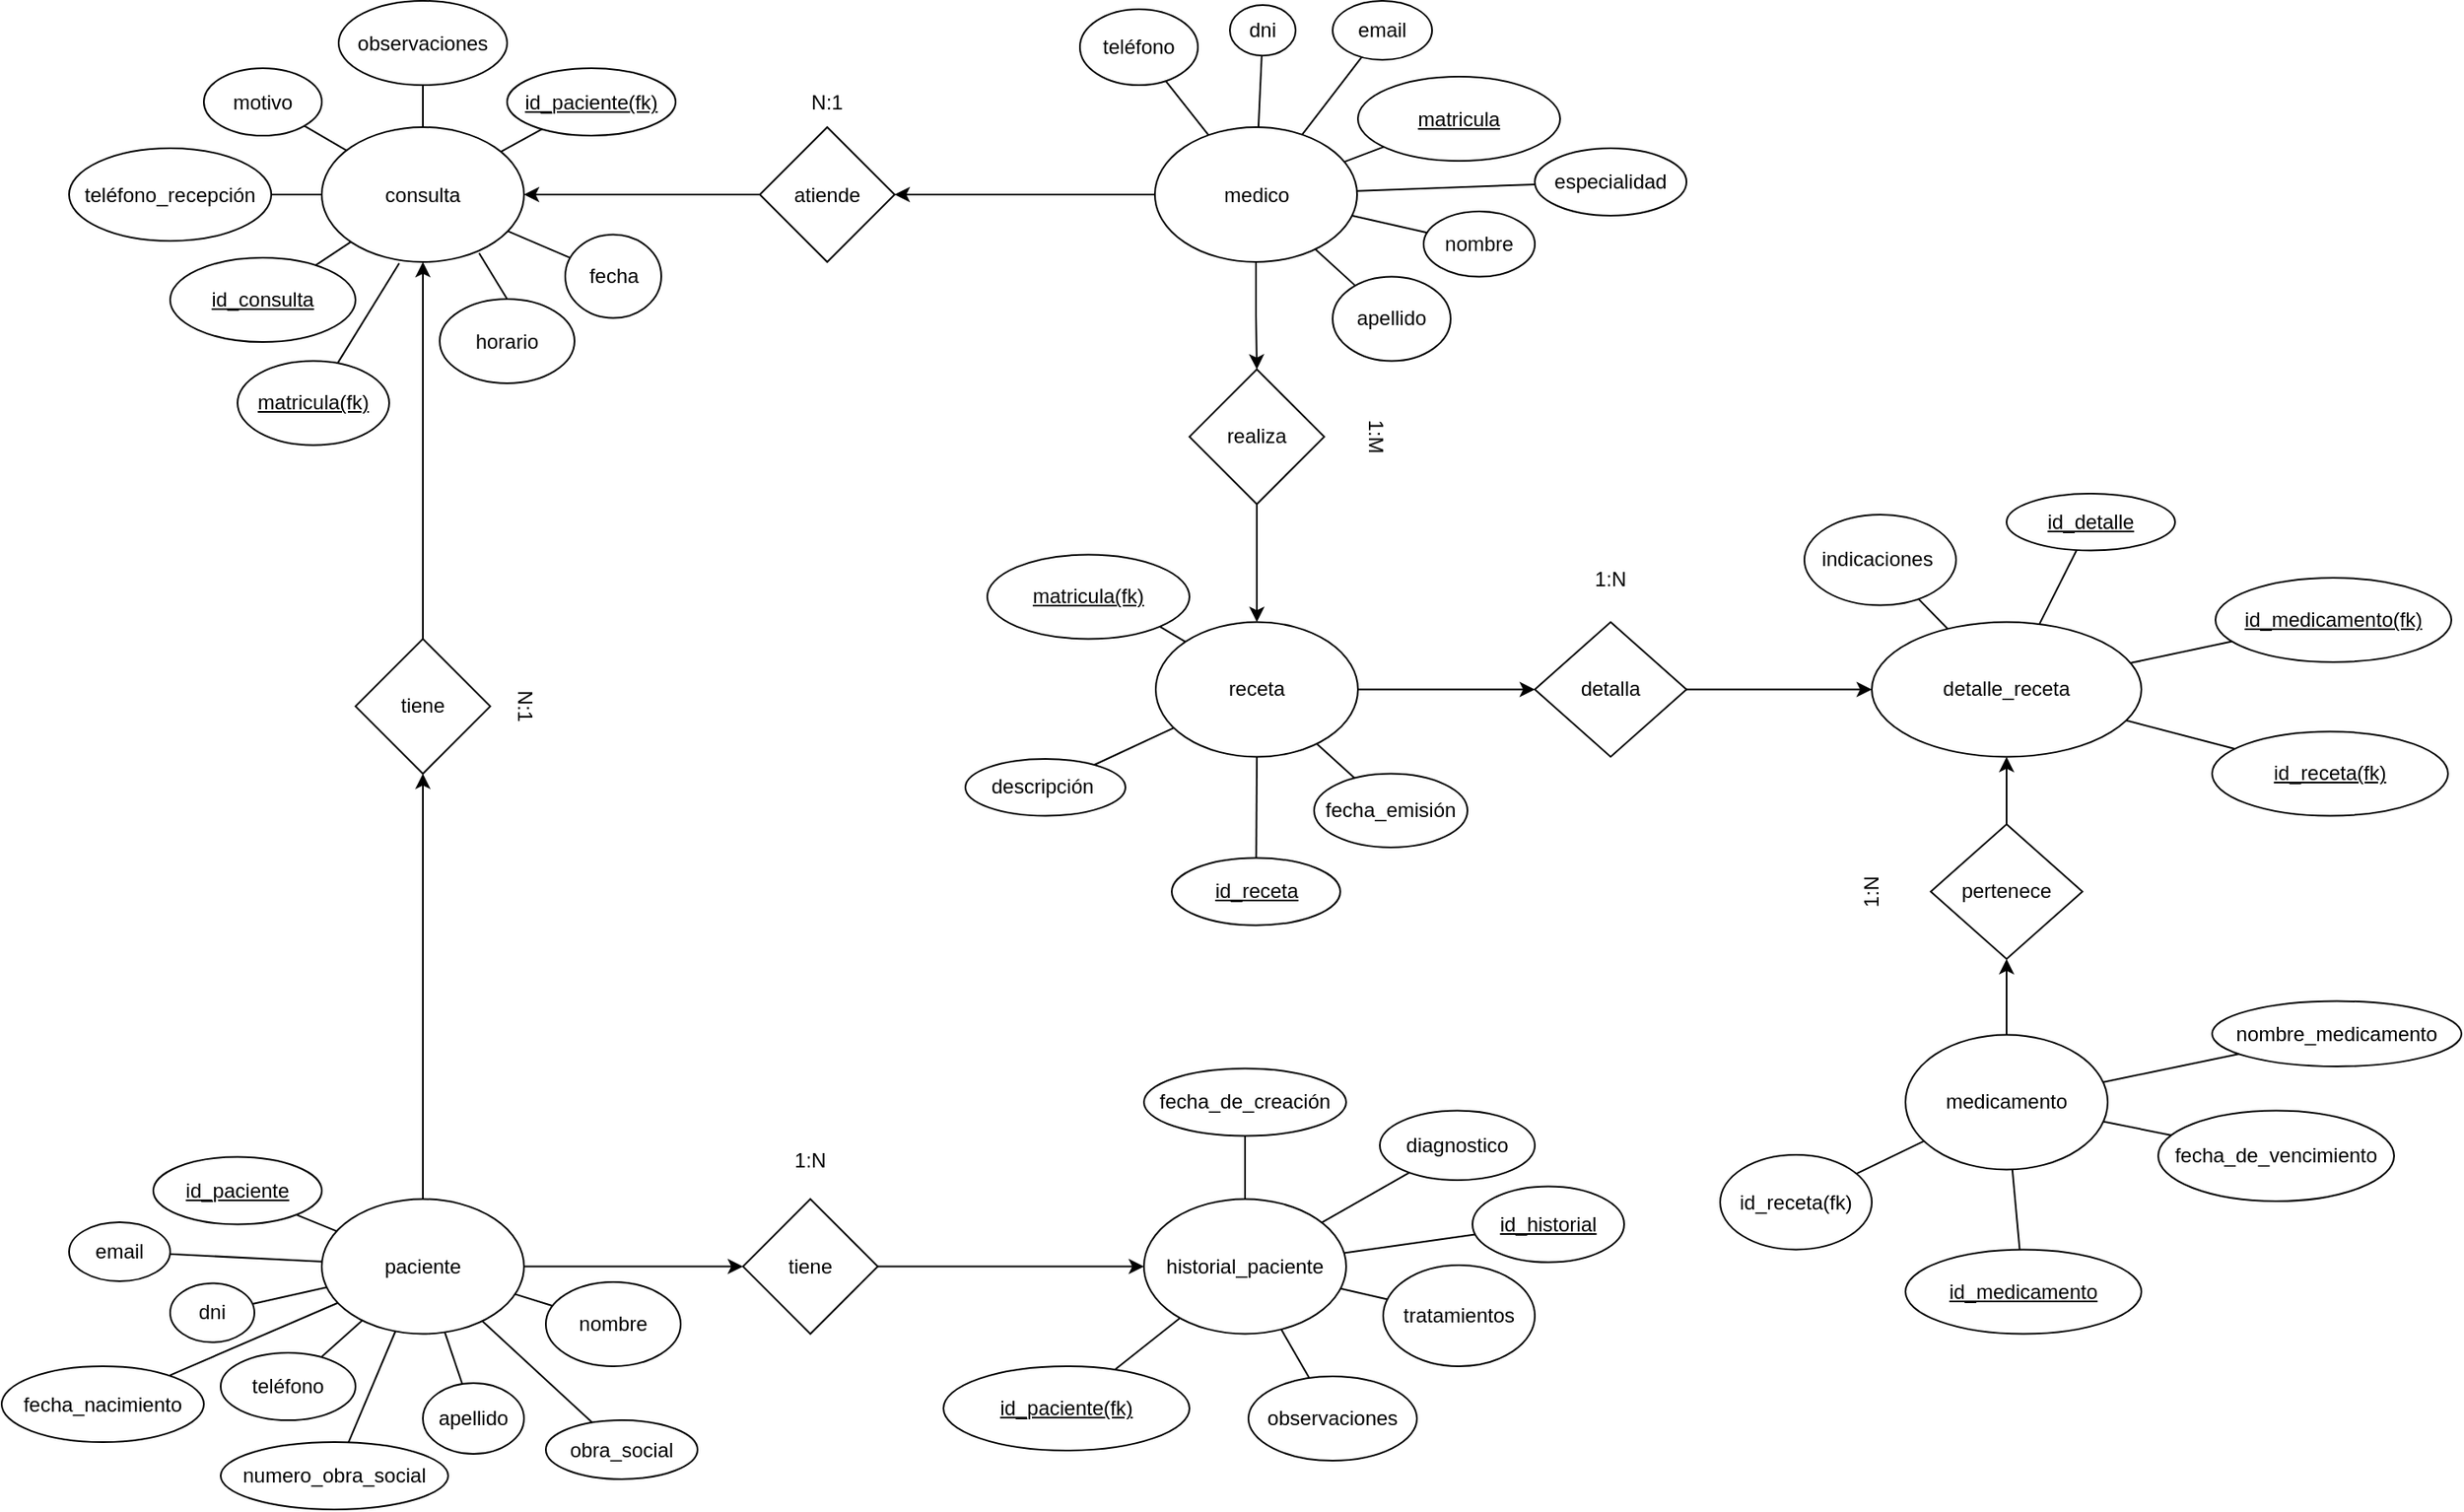 <mxfile version="26.2.14">
  <diagram name="Página-1" id="76Wbs8JwkpcbkYqnncPA">
    <mxGraphModel grid="1" page="1" gridSize="10" guides="1" tooltips="1" connect="1" arrows="1" fold="1" pageScale="1" pageWidth="827" pageHeight="1169" math="0" shadow="0">
      <root>
        <mxCell id="0" />
        <mxCell id="1" parent="0" />
        <mxCell id="wAqNt4IbPhyy1asMCqxc-15" value="consulta" style="ellipse;whiteSpace=wrap;html=1;" vertex="1" parent="1">
          <mxGeometry x="350" y="-1057.5" width="120" height="80" as="geometry" />
        </mxCell>
        <mxCell id="hWkRjvsmnkztjkIIAVFb-5" style="edgeStyle=orthogonalEdgeStyle;rounded=0;orthogonalLoop=1;jettySize=auto;html=1;" edge="1" parent="1" source="wAqNt4IbPhyy1asMCqxc-16" target="ATMbT-sooYnrVH4MDf_6-28">
          <mxGeometry relative="1" as="geometry" />
        </mxCell>
        <mxCell id="hWkRjvsmnkztjkIIAVFb-7" style="edgeStyle=orthogonalEdgeStyle;rounded=0;orthogonalLoop=1;jettySize=auto;html=1;" edge="1" parent="1" source="wAqNt4IbPhyy1asMCqxc-16" target="ATMbT-sooYnrVH4MDf_6-1">
          <mxGeometry relative="1" as="geometry" />
        </mxCell>
        <mxCell id="wAqNt4IbPhyy1asMCqxc-16" value="paciente" style="ellipse;whiteSpace=wrap;html=1;" vertex="1" parent="1">
          <mxGeometry x="350" y="-421.25" width="120" height="80" as="geometry" />
        </mxCell>
        <mxCell id="wAqNt4IbPhyy1asMCqxc-17" value="historial_paciente" style="ellipse;whiteSpace=wrap;html=1;" vertex="1" parent="1">
          <mxGeometry x="838" y="-421.25" width="120" height="80" as="geometry" />
        </mxCell>
        <mxCell id="ATMbT-sooYnrVH4MDf_6-15" style="edgeStyle=orthogonalEdgeStyle;rounded=0;orthogonalLoop=1;jettySize=auto;html=1;entryX=1;entryY=0.5;entryDx=0;entryDy=0;" edge="1" parent="1" source="wAqNt4IbPhyy1asMCqxc-19" target="ATMbT-sooYnrVH4MDf_6-14">
          <mxGeometry relative="1" as="geometry" />
        </mxCell>
        <mxCell id="hWkRjvsmnkztjkIIAVFb-10" style="edgeStyle=orthogonalEdgeStyle;rounded=0;orthogonalLoop=1;jettySize=auto;html=1;entryX=0.5;entryY=0;entryDx=0;entryDy=0;" edge="1" parent="1" source="wAqNt4IbPhyy1asMCqxc-19" target="ATMbT-sooYnrVH4MDf_6-17">
          <mxGeometry relative="1" as="geometry" />
        </mxCell>
        <mxCell id="wAqNt4IbPhyy1asMCqxc-19" value="medico" style="ellipse;whiteSpace=wrap;html=1;" vertex="1" parent="1">
          <mxGeometry x="844.5" y="-1057.5" width="120" height="80" as="geometry" />
        </mxCell>
        <mxCell id="wAqNt4IbPhyy1asMCqxc-62" value="email" style="ellipse;whiteSpace=wrap;html=1;" vertex="1" parent="1">
          <mxGeometry x="200" y="-407.5" width="60" height="35" as="geometry" />
        </mxCell>
        <mxCell id="wAqNt4IbPhyy1asMCqxc-67" value="&lt;u&gt;id_paciente&lt;/u&gt;" style="ellipse;whiteSpace=wrap;html=1;" vertex="1" parent="1">
          <mxGeometry x="250" y="-446.25" width="100" height="40" as="geometry" />
        </mxCell>
        <mxCell id="wAqNt4IbPhyy1asMCqxc-73" value="dni" style="ellipse;whiteSpace=wrap;html=1;" vertex="1" parent="1">
          <mxGeometry x="260" y="-371.25" width="50" height="35" as="geometry" />
        </mxCell>
        <mxCell id="wAqNt4IbPhyy1asMCqxc-75" value="teléfono" style="ellipse;whiteSpace=wrap;html=1;" vertex="1" parent="1">
          <mxGeometry x="290" y="-330" width="80" height="40" as="geometry" />
        </mxCell>
        <mxCell id="wAqNt4IbPhyy1asMCqxc-76" value="fecha_nacimiento" style="ellipse;whiteSpace=wrap;html=1;" vertex="1" parent="1">
          <mxGeometry x="160" y="-322" width="120" height="45" as="geometry" />
        </mxCell>
        <mxCell id="wAqNt4IbPhyy1asMCqxc-77" value="obra_social" style="ellipse;whiteSpace=wrap;html=1;" vertex="1" parent="1">
          <mxGeometry x="483" y="-290" width="90" height="35" as="geometry" />
        </mxCell>
        <mxCell id="wAqNt4IbPhyy1asMCqxc-78" value="numero_obra_social" style="ellipse;whiteSpace=wrap;html=1;" vertex="1" parent="1">
          <mxGeometry x="290" y="-277" width="135" height="40" as="geometry" />
        </mxCell>
        <mxCell id="wAqNt4IbPhyy1asMCqxc-79" value="teléfono_&lt;span style=&quot;background-color: transparent; color: light-dark(rgb(0, 0, 0), rgb(255, 255, 255));&quot;&gt;recepción&lt;/span&gt;" style="ellipse;whiteSpace=wrap;html=1;" vertex="1" parent="1">
          <mxGeometry x="200" y="-1045" width="120" height="55" as="geometry" />
        </mxCell>
        <mxCell id="wAqNt4IbPhyy1asMCqxc-80" value="&lt;u&gt;id_consulta&lt;/u&gt;" style="ellipse;whiteSpace=wrap;html=1;" vertex="1" parent="1">
          <mxGeometry x="260" y="-980" width="110" height="50" as="geometry" />
        </mxCell>
        <mxCell id="wAqNt4IbPhyy1asMCqxc-86" value="motivo" style="ellipse;whiteSpace=wrap;html=1;" vertex="1" parent="1">
          <mxGeometry x="280" y="-1092.5" width="70" height="40" as="geometry" />
        </mxCell>
        <mxCell id="wAqNt4IbPhyy1asMCqxc-88" value="&lt;u&gt;matricula&lt;/u&gt;" style="ellipse;whiteSpace=wrap;html=1;" vertex="1" parent="1">
          <mxGeometry x="965" y="-1087.5" width="120" height="50" as="geometry" />
        </mxCell>
        <mxCell id="wAqNt4IbPhyy1asMCqxc-89" value="nombre" style="ellipse;whiteSpace=wrap;html=1;" vertex="1" parent="1">
          <mxGeometry x="1004" y="-1007.5" width="66" height="38.75" as="geometry" />
        </mxCell>
        <mxCell id="wAqNt4IbPhyy1asMCqxc-90" value="apellido" style="ellipse;whiteSpace=wrap;html=1;" vertex="1" parent="1">
          <mxGeometry x="950" y="-968.75" width="70" height="50" as="geometry" />
        </mxCell>
        <mxCell id="wAqNt4IbPhyy1asMCqxc-91" value="dni" style="ellipse;whiteSpace=wrap;html=1;" vertex="1" parent="1">
          <mxGeometry x="889" y="-1130" width="39" height="30" as="geometry" />
        </mxCell>
        <mxCell id="wAqNt4IbPhyy1asMCqxc-93" value="email" style="ellipse;whiteSpace=wrap;html=1;" vertex="1" parent="1">
          <mxGeometry x="950" y="-1132.5" width="59" height="35" as="geometry" />
        </mxCell>
        <mxCell id="wAqNt4IbPhyy1asMCqxc-106" value="&lt;u&gt;id_historial&lt;/u&gt;" style="ellipse;whiteSpace=wrap;html=1;" vertex="1" parent="1">
          <mxGeometry x="1033" y="-428.75" width="90" height="45" as="geometry" />
        </mxCell>
        <mxCell id="wAqNt4IbPhyy1asMCqxc-108" value="fecha_de_creación" style="ellipse;whiteSpace=wrap;html=1;" vertex="1" parent="1">
          <mxGeometry x="838" y="-498.75" width="120" height="40" as="geometry" />
        </mxCell>
        <mxCell id="wAqNt4IbPhyy1asMCqxc-110" value="tratamientos" style="ellipse;whiteSpace=wrap;html=1;" vertex="1" parent="1">
          <mxGeometry x="980" y="-382" width="90" height="60" as="geometry" />
        </mxCell>
        <mxCell id="wAqNt4IbPhyy1asMCqxc-111" value="diagnostico" style="ellipse;whiteSpace=wrap;html=1;" vertex="1" parent="1">
          <mxGeometry x="978" y="-473.75" width="92" height="41.25" as="geometry" />
        </mxCell>
        <mxCell id="wAqNt4IbPhyy1asMCqxc-115" value="observaciones" style="ellipse;whiteSpace=wrap;html=1;" vertex="1" parent="1">
          <mxGeometry x="900" y="-316" width="100" height="50" as="geometry" />
        </mxCell>
        <mxCell id="wAqNt4IbPhyy1asMCqxc-120" value="&lt;u&gt;id_paciente(fk)&lt;/u&gt;" style="ellipse;whiteSpace=wrap;html=1;" vertex="1" parent="1">
          <mxGeometry x="719" y="-322" width="146" height="50" as="geometry" />
        </mxCell>
        <mxCell id="wAqNt4IbPhyy1asMCqxc-121" value="observaciones" style="ellipse;whiteSpace=wrap;html=1;" vertex="1" parent="1">
          <mxGeometry x="360" y="-1132.5" width="100" height="50" as="geometry" />
        </mxCell>
        <mxCell id="wAqNt4IbPhyy1asMCqxc-122" value="&lt;u&gt;id_paciente(fk)&lt;/u&gt;" style="ellipse;whiteSpace=wrap;html=1;" vertex="1" parent="1">
          <mxGeometry x="460" y="-1092.5" width="100" height="40" as="geometry" />
        </mxCell>
        <mxCell id="wAqNt4IbPhyy1asMCqxc-132" value="" style="endArrow=none;html=1;rounded=0;" edge="1" parent="1" source="wAqNt4IbPhyy1asMCqxc-67" target="wAqNt4IbPhyy1asMCqxc-16">
          <mxGeometry width="50" height="50" relative="1" as="geometry">
            <mxPoint x="570" y="-453.75" as="sourcePoint" />
            <mxPoint x="620" y="-503.75" as="targetPoint" />
          </mxGeometry>
        </mxCell>
        <mxCell id="wAqNt4IbPhyy1asMCqxc-133" value="" style="endArrow=none;html=1;rounded=0;" edge="1" parent="1" source="wAqNt4IbPhyy1asMCqxc-62" target="wAqNt4IbPhyy1asMCqxc-16">
          <mxGeometry width="50" height="50" relative="1" as="geometry">
            <mxPoint x="580" y="-443.75" as="sourcePoint" />
            <mxPoint x="630" y="-493.75" as="targetPoint" />
          </mxGeometry>
        </mxCell>
        <mxCell id="wAqNt4IbPhyy1asMCqxc-134" value="" style="endArrow=none;html=1;rounded=0;" edge="1" parent="1" source="wAqNt4IbPhyy1asMCqxc-78" target="wAqNt4IbPhyy1asMCqxc-16">
          <mxGeometry width="50" height="50" relative="1" as="geometry">
            <mxPoint x="590" y="-433.75" as="sourcePoint" />
            <mxPoint x="640" y="-483.75" as="targetPoint" />
          </mxGeometry>
        </mxCell>
        <mxCell id="wAqNt4IbPhyy1asMCqxc-135" value="" style="endArrow=none;html=1;rounded=0;" edge="1" parent="1" source="wAqNt4IbPhyy1asMCqxc-77" target="wAqNt4IbPhyy1asMCqxc-16">
          <mxGeometry width="50" height="50" relative="1" as="geometry">
            <mxPoint x="600" y="-423.75" as="sourcePoint" />
            <mxPoint x="650" y="-473.75" as="targetPoint" />
          </mxGeometry>
        </mxCell>
        <mxCell id="wAqNt4IbPhyy1asMCqxc-136" value="" style="endArrow=none;html=1;rounded=0;" edge="1" parent="1" source="wAqNt4IbPhyy1asMCqxc-76" target="wAqNt4IbPhyy1asMCqxc-16">
          <mxGeometry width="50" height="50" relative="1" as="geometry">
            <mxPoint x="610" y="-413.75" as="sourcePoint" />
            <mxPoint x="660" y="-463.75" as="targetPoint" />
          </mxGeometry>
        </mxCell>
        <mxCell id="wAqNt4IbPhyy1asMCqxc-137" value="" style="endArrow=none;html=1;rounded=0;" edge="1" parent="1" source="wAqNt4IbPhyy1asMCqxc-16" target="wAqNt4IbPhyy1asMCqxc-75">
          <mxGeometry width="50" height="50" relative="1" as="geometry">
            <mxPoint x="620" y="-403.75" as="sourcePoint" />
            <mxPoint x="670" y="-453.75" as="targetPoint" />
          </mxGeometry>
        </mxCell>
        <mxCell id="wAqNt4IbPhyy1asMCqxc-138" value="" style="endArrow=none;html=1;rounded=0;" edge="1" parent="1" source="wAqNt4IbPhyy1asMCqxc-16" target="wAqNt4IbPhyy1asMCqxc-73">
          <mxGeometry width="50" height="50" relative="1" as="geometry">
            <mxPoint x="630" y="-393.75" as="sourcePoint" />
            <mxPoint x="680" y="-443.75" as="targetPoint" />
          </mxGeometry>
        </mxCell>
        <mxCell id="wAqNt4IbPhyy1asMCqxc-139" value="" style="endArrow=none;html=1;rounded=0;" edge="1" parent="1" source="wAqNt4IbPhyy1asMCqxc-122" target="wAqNt4IbPhyy1asMCqxc-15">
          <mxGeometry width="50" height="50" relative="1" as="geometry">
            <mxPoint x="640" y="-742.5" as="sourcePoint" />
            <mxPoint x="690" y="-792.5" as="targetPoint" />
          </mxGeometry>
        </mxCell>
        <mxCell id="wAqNt4IbPhyy1asMCqxc-140" value="" style="endArrow=none;html=1;rounded=0;" edge="1" parent="1" source="wAqNt4IbPhyy1asMCqxc-15" target="wAqNt4IbPhyy1asMCqxc-121">
          <mxGeometry width="50" height="50" relative="1" as="geometry">
            <mxPoint x="650" y="-732.5" as="sourcePoint" />
            <mxPoint x="700" y="-782.5" as="targetPoint" />
          </mxGeometry>
        </mxCell>
        <mxCell id="wAqNt4IbPhyy1asMCqxc-141" value="" style="endArrow=none;html=1;rounded=0;" edge="1" parent="1" source="wAqNt4IbPhyy1asMCqxc-15" target="wAqNt4IbPhyy1asMCqxc-86">
          <mxGeometry width="50" height="50" relative="1" as="geometry">
            <mxPoint x="660" y="-722.5" as="sourcePoint" />
            <mxPoint x="710" y="-772.5" as="targetPoint" />
          </mxGeometry>
        </mxCell>
        <mxCell id="wAqNt4IbPhyy1asMCqxc-142" value="" style="endArrow=none;html=1;rounded=0;" edge="1" parent="1" source="wAqNt4IbPhyy1asMCqxc-15" target="wAqNt4IbPhyy1asMCqxc-79">
          <mxGeometry width="50" height="50" relative="1" as="geometry">
            <mxPoint x="670" y="-712.5" as="sourcePoint" />
            <mxPoint x="720" y="-762.5" as="targetPoint" />
          </mxGeometry>
        </mxCell>
        <mxCell id="wAqNt4IbPhyy1asMCqxc-143" value="" style="endArrow=none;html=1;rounded=0;" edge="1" parent="1" source="wAqNt4IbPhyy1asMCqxc-80" target="wAqNt4IbPhyy1asMCqxc-15">
          <mxGeometry width="50" height="50" relative="1" as="geometry">
            <mxPoint x="680" y="-702.5" as="sourcePoint" />
            <mxPoint x="730" y="-752.5" as="targetPoint" />
          </mxGeometry>
        </mxCell>
        <mxCell id="wAqNt4IbPhyy1asMCqxc-151" value="" style="endArrow=none;html=1;rounded=0;" edge="1" parent="1" source="wAqNt4IbPhyy1asMCqxc-19" target="wAqNt4IbPhyy1asMCqxc-88">
          <mxGeometry width="50" height="50" relative="1" as="geometry">
            <mxPoint x="1176" y="-1092.5" as="sourcePoint" />
            <mxPoint x="1226" y="-1142.5" as="targetPoint" />
          </mxGeometry>
        </mxCell>
        <mxCell id="wAqNt4IbPhyy1asMCqxc-153" value="" style="endArrow=none;html=1;rounded=0;" edge="1" parent="1" source="wAqNt4IbPhyy1asMCqxc-93" target="wAqNt4IbPhyy1asMCqxc-19">
          <mxGeometry width="50" height="50" relative="1" as="geometry">
            <mxPoint x="1196" y="-1072.5" as="sourcePoint" />
            <mxPoint x="1246" y="-1122.5" as="targetPoint" />
          </mxGeometry>
        </mxCell>
        <mxCell id="wAqNt4IbPhyy1asMCqxc-154" value="" style="endArrow=none;html=1;rounded=0;" edge="1" parent="1" source="wAqNt4IbPhyy1asMCqxc-19" target="wAqNt4IbPhyy1asMCqxc-91">
          <mxGeometry width="50" height="50" relative="1" as="geometry">
            <mxPoint x="1206" y="-1062.5" as="sourcePoint" />
            <mxPoint x="1256" y="-1112.5" as="targetPoint" />
          </mxGeometry>
        </mxCell>
        <mxCell id="wAqNt4IbPhyy1asMCqxc-155" value="" style="endArrow=none;html=1;rounded=0;" edge="1" parent="1" source="wAqNt4IbPhyy1asMCqxc-19" target="wAqNt4IbPhyy1asMCqxc-90">
          <mxGeometry width="50" height="50" relative="1" as="geometry">
            <mxPoint x="1216" y="-1052.5" as="sourcePoint" />
            <mxPoint x="1266" y="-1102.5" as="targetPoint" />
          </mxGeometry>
        </mxCell>
        <mxCell id="wAqNt4IbPhyy1asMCqxc-156" value="" style="endArrow=none;html=1;rounded=0;" edge="1" parent="1" source="wAqNt4IbPhyy1asMCqxc-89" target="wAqNt4IbPhyy1asMCqxc-19">
          <mxGeometry width="50" height="50" relative="1" as="geometry">
            <mxPoint x="1226" y="-1042.5" as="sourcePoint" />
            <mxPoint x="1276" y="-1092.5" as="targetPoint" />
          </mxGeometry>
        </mxCell>
        <mxCell id="wAqNt4IbPhyy1asMCqxc-157" value="" style="endArrow=none;html=1;rounded=0;" edge="1" parent="1" source="wAqNt4IbPhyy1asMCqxc-120" target="wAqNt4IbPhyy1asMCqxc-17">
          <mxGeometry width="50" height="50" relative="1" as="geometry">
            <mxPoint x="923" y="-568.75" as="sourcePoint" />
            <mxPoint x="973" y="-618.75" as="targetPoint" />
          </mxGeometry>
        </mxCell>
        <mxCell id="wAqNt4IbPhyy1asMCqxc-158" value="" style="endArrow=none;html=1;rounded=0;" edge="1" parent="1" source="wAqNt4IbPhyy1asMCqxc-17" target="wAqNt4IbPhyy1asMCqxc-108">
          <mxGeometry width="50" height="50" relative="1" as="geometry">
            <mxPoint x="933" y="-558.75" as="sourcePoint" />
            <mxPoint x="983" y="-608.75" as="targetPoint" />
          </mxGeometry>
        </mxCell>
        <mxCell id="wAqNt4IbPhyy1asMCqxc-159" value="" style="endArrow=none;html=1;rounded=0;" edge="1" parent="1" source="wAqNt4IbPhyy1asMCqxc-17" target="wAqNt4IbPhyy1asMCqxc-111">
          <mxGeometry width="50" height="50" relative="1" as="geometry">
            <mxPoint x="943" y="-548.75" as="sourcePoint" />
            <mxPoint x="993" y="-598.75" as="targetPoint" />
          </mxGeometry>
        </mxCell>
        <mxCell id="wAqNt4IbPhyy1asMCqxc-160" value="" style="endArrow=none;html=1;rounded=0;" edge="1" parent="1" source="wAqNt4IbPhyy1asMCqxc-17" target="wAqNt4IbPhyy1asMCqxc-106">
          <mxGeometry width="50" height="50" relative="1" as="geometry">
            <mxPoint x="953" y="-538.75" as="sourcePoint" />
            <mxPoint x="1003" y="-588.75" as="targetPoint" />
          </mxGeometry>
        </mxCell>
        <mxCell id="wAqNt4IbPhyy1asMCqxc-161" value="" style="endArrow=none;html=1;rounded=0;" edge="1" parent="1" source="wAqNt4IbPhyy1asMCqxc-17" target="wAqNt4IbPhyy1asMCqxc-110">
          <mxGeometry width="50" height="50" relative="1" as="geometry">
            <mxPoint x="963" y="-528.75" as="sourcePoint" />
            <mxPoint x="1013" y="-578.75" as="targetPoint" />
          </mxGeometry>
        </mxCell>
        <mxCell id="wAqNt4IbPhyy1asMCqxc-162" value="" style="endArrow=none;html=1;rounded=0;" edge="1" parent="1" source="wAqNt4IbPhyy1asMCqxc-17" target="wAqNt4IbPhyy1asMCqxc-115">
          <mxGeometry width="50" height="50" relative="1" as="geometry">
            <mxPoint x="973" y="-518.75" as="sourcePoint" />
            <mxPoint x="1023" y="-568.75" as="targetPoint" />
          </mxGeometry>
        </mxCell>
        <mxCell id="ImNtIW6EZamdGGZdJZqW-14" value="" style="edgeStyle=orthogonalEdgeStyle;rounded=0;orthogonalLoop=1;jettySize=auto;html=1;" edge="1" parent="1" source="wAqNt4IbPhyy1asMCqxc-168" target="hWkRjvsmnkztjkIIAVFb-56">
          <mxGeometry relative="1" as="geometry" />
        </mxCell>
        <mxCell id="wAqNt4IbPhyy1asMCqxc-168" value="medicamento" style="ellipse;whiteSpace=wrap;html=1;" vertex="1" parent="1">
          <mxGeometry x="1290" y="-518.75" width="120" height="80" as="geometry" />
        </mxCell>
        <mxCell id="hWkRjvsmnkztjkIIAVFb-43" style="edgeStyle=orthogonalEdgeStyle;rounded=0;orthogonalLoop=1;jettySize=auto;html=1;entryX=0;entryY=0.5;entryDx=0;entryDy=0;" edge="1" parent="1" source="wAqNt4IbPhyy1asMCqxc-169" target="ATMbT-sooYnrVH4MDf_6-21">
          <mxGeometry relative="1" as="geometry" />
        </mxCell>
        <mxCell id="wAqNt4IbPhyy1asMCqxc-169" value="receta" style="ellipse;whiteSpace=wrap;html=1;" vertex="1" parent="1">
          <mxGeometry x="845" y="-763.75" width="120" height="80" as="geometry" />
        </mxCell>
        <mxCell id="hWkRjvsmnkztjkIIAVFb-8" style="edgeStyle=orthogonalEdgeStyle;rounded=0;orthogonalLoop=1;jettySize=auto;html=1;entryX=0;entryY=0.5;entryDx=0;entryDy=0;" edge="1" parent="1" source="ATMbT-sooYnrVH4MDf_6-1" target="wAqNt4IbPhyy1asMCqxc-17">
          <mxGeometry relative="1" as="geometry" />
        </mxCell>
        <mxCell id="ATMbT-sooYnrVH4MDf_6-1" value="tiene" style="rhombus;whiteSpace=wrap;html=1;" vertex="1" parent="1">
          <mxGeometry x="600" y="-421.25" width="80" height="80" as="geometry" />
        </mxCell>
        <mxCell id="ATMbT-sooYnrVH4MDf_6-12" value="especialidad" style="ellipse;whiteSpace=wrap;html=1;" vertex="1" parent="1">
          <mxGeometry x="1070" y="-1045" width="90" height="40" as="geometry" />
        </mxCell>
        <mxCell id="ATMbT-sooYnrVH4MDf_6-13" value="" style="endArrow=none;html=1;rounded=0;" edge="1" parent="1" source="ATMbT-sooYnrVH4MDf_6-12" target="wAqNt4IbPhyy1asMCqxc-19">
          <mxGeometry width="50" height="50" relative="1" as="geometry">
            <mxPoint x="841" y="-1095.75" as="sourcePoint" />
            <mxPoint x="884" y="-1046.75" as="targetPoint" />
          </mxGeometry>
        </mxCell>
        <mxCell id="ATMbT-sooYnrVH4MDf_6-16" style="edgeStyle=orthogonalEdgeStyle;rounded=0;orthogonalLoop=1;jettySize=auto;html=1;entryX=1;entryY=0.5;entryDx=0;entryDy=0;" edge="1" parent="1" source="ATMbT-sooYnrVH4MDf_6-14" target="wAqNt4IbPhyy1asMCqxc-15">
          <mxGeometry relative="1" as="geometry" />
        </mxCell>
        <mxCell id="ATMbT-sooYnrVH4MDf_6-14" value="atiende" style="rhombus;whiteSpace=wrap;html=1;" vertex="1" parent="1">
          <mxGeometry x="610" y="-1057.5" width="80" height="80" as="geometry" />
        </mxCell>
        <mxCell id="hWkRjvsmnkztjkIIAVFb-11" style="edgeStyle=orthogonalEdgeStyle;rounded=0;orthogonalLoop=1;jettySize=auto;html=1;entryX=0.5;entryY=0;entryDx=0;entryDy=0;" edge="1" parent="1" source="ATMbT-sooYnrVH4MDf_6-17" target="wAqNt4IbPhyy1asMCqxc-169">
          <mxGeometry relative="1" as="geometry" />
        </mxCell>
        <mxCell id="ATMbT-sooYnrVH4MDf_6-17" value="realiza" style="rhombus;whiteSpace=wrap;html=1;" vertex="1" parent="1">
          <mxGeometry x="865" y="-913.75" width="80" height="80" as="geometry" />
        </mxCell>
        <mxCell id="hWkRjvsmnkztjkIIAVFb-41" style="edgeStyle=orthogonalEdgeStyle;rounded=0;orthogonalLoop=1;jettySize=auto;html=1;" edge="1" parent="1" source="ATMbT-sooYnrVH4MDf_6-21" target="hWkRjvsmnkztjkIIAVFb-40">
          <mxGeometry relative="1" as="geometry" />
        </mxCell>
        <mxCell id="ATMbT-sooYnrVH4MDf_6-21" value="detalla" style="rhombus;whiteSpace=wrap;html=1;" vertex="1" parent="1">
          <mxGeometry x="1070" y="-763.75" width="90" height="80" as="geometry" />
        </mxCell>
        <mxCell id="ATMbT-sooYnrVH4MDf_6-24" value="descripción&amp;nbsp;" style="ellipse;whiteSpace=wrap;html=1;" vertex="1" parent="1">
          <mxGeometry x="732" y="-682.5" width="95" height="33.75" as="geometry" />
        </mxCell>
        <mxCell id="ATMbT-sooYnrVH4MDf_6-25" value="fecha_de_v&lt;span style=&quot;background-color: transparent; color: light-dark(rgb(0, 0, 0), rgb(255, 255, 255));&quot;&gt;encimiento&lt;/span&gt;" style="ellipse;whiteSpace=wrap;html=1;" vertex="1" parent="1">
          <mxGeometry x="1440" y="-473.75" width="140" height="53.75" as="geometry" />
        </mxCell>
        <mxCell id="ATMbT-sooYnrVH4MDf_6-27" value="fecha_&lt;span style=&quot;background-color: transparent; color: light-dark(rgb(0, 0, 0), rgb(255, 255, 255));&quot;&gt;emisión&lt;/span&gt;" style="ellipse;whiteSpace=wrap;html=1;" vertex="1" parent="1">
          <mxGeometry x="939" y="-673.75" width="91" height="43.75" as="geometry" />
        </mxCell>
        <mxCell id="hWkRjvsmnkztjkIIAVFb-6" style="edgeStyle=orthogonalEdgeStyle;rounded=0;orthogonalLoop=1;jettySize=auto;html=1;entryX=0.5;entryY=1;entryDx=0;entryDy=0;" edge="1" parent="1" source="ATMbT-sooYnrVH4MDf_6-28" target="wAqNt4IbPhyy1asMCqxc-15">
          <mxGeometry relative="1" as="geometry" />
        </mxCell>
        <mxCell id="ATMbT-sooYnrVH4MDf_6-28" value="tiene" style="rhombus;whiteSpace=wrap;html=1;" vertex="1" parent="1">
          <mxGeometry x="370" y="-753.75" width="80" height="80" as="geometry" />
        </mxCell>
        <mxCell id="hWkRjvsmnkztjkIIAVFb-9" value="1:N" style="text;html=1;align=center;verticalAlign=middle;whiteSpace=wrap;rounded=0;" vertex="1" parent="1">
          <mxGeometry x="610" y="-458.75" width="60" height="30" as="geometry" />
        </mxCell>
        <mxCell id="hWkRjvsmnkztjkIIAVFb-12" value="N:1" style="text;html=1;align=center;verticalAlign=middle;whiteSpace=wrap;rounded=0;rotation=90;" vertex="1" parent="1">
          <mxGeometry x="440" y="-728.75" width="60" height="30" as="geometry" />
        </mxCell>
        <mxCell id="hWkRjvsmnkztjkIIAVFb-13" value="N:1" style="text;html=1;align=center;verticalAlign=middle;whiteSpace=wrap;rounded=0;" vertex="1" parent="1">
          <mxGeometry x="620" y="-1087.5" width="60" height="30" as="geometry" />
        </mxCell>
        <mxCell id="hWkRjvsmnkztjkIIAVFb-14" value="1:M" style="text;html=1;align=center;verticalAlign=middle;whiteSpace=wrap;rounded=0;rotation=90;" vertex="1" parent="1">
          <mxGeometry x="945" y="-888.75" width="60" height="30" as="geometry" />
        </mxCell>
        <mxCell id="hWkRjvsmnkztjkIIAVFb-19" value="horario" style="ellipse;whiteSpace=wrap;html=1;" vertex="1" parent="1">
          <mxGeometry x="420" y="-955.5" width="80" height="50" as="geometry" />
        </mxCell>
        <mxCell id="hWkRjvsmnkztjkIIAVFb-20" value="fecha" style="ellipse;whiteSpace=wrap;html=1;" vertex="1" parent="1">
          <mxGeometry x="494.5" y="-993.75" width="57" height="49.5" as="geometry" />
        </mxCell>
        <mxCell id="oW-b446FZLGbD3a1l-6m-2" value="" style="endArrow=none;html=1;rounded=0;" edge="1" parent="1" source="wAqNt4IbPhyy1asMCqxc-15" target="hWkRjvsmnkztjkIIAVFb-20">
          <mxGeometry width="50" height="50" relative="1" as="geometry">
            <mxPoint x="710" y="-903.75" as="sourcePoint" />
            <mxPoint x="760" y="-953.75" as="targetPoint" />
          </mxGeometry>
        </mxCell>
        <mxCell id="ImNtIW6EZamdGGZdJZqW-2" value="" style="endArrow=none;html=1;rounded=0;exitX=0.5;exitY=0;exitDx=0;exitDy=0;entryX=0.778;entryY=0.934;entryDx=0;entryDy=0;entryPerimeter=0;" edge="1" parent="1" source="hWkRjvsmnkztjkIIAVFb-19" target="wAqNt4IbPhyy1asMCqxc-15">
          <mxGeometry width="50" height="50" relative="1" as="geometry">
            <mxPoint x="356" y="-965.75" as="sourcePoint" />
            <mxPoint x="377" y="-979.75" as="targetPoint" />
          </mxGeometry>
        </mxCell>
        <mxCell id="hWkRjvsmnkztjkIIAVFb-24" value="&lt;u&gt;matricula(fk)&lt;/u&gt;" style="ellipse;whiteSpace=wrap;html=1;" vertex="1" parent="1">
          <mxGeometry x="300" y="-918.75" width="90" height="50" as="geometry" />
        </mxCell>
        <mxCell id="oW-b446FZLGbD3a1l-6m-3" value="&lt;u&gt;matricula(fk)&lt;/u&gt;" style="ellipse;whiteSpace=wrap;html=1;" vertex="1" parent="1">
          <mxGeometry x="745" y="-803.75" width="120" height="50" as="geometry" />
        </mxCell>
        <mxCell id="hWkRjvsmnkztjkIIAVFb-25" value="" style="endArrow=none;html=1;rounded=0;entryX=0.383;entryY=1.009;entryDx=0;entryDy=0;entryPerimeter=0;" edge="1" parent="1" source="hWkRjvsmnkztjkIIAVFb-24" target="wAqNt4IbPhyy1asMCqxc-15">
          <mxGeometry width="50" height="50" relative="1" as="geometry">
            <mxPoint x="600" y="-843.75" as="sourcePoint" />
            <mxPoint x="650" y="-893.75" as="targetPoint" />
          </mxGeometry>
        </mxCell>
        <mxCell id="hWkRjvsmnkztjkIIAVFb-33" value="" style="endArrow=none;html=1;rounded=0;entryX=1;entryY=1;entryDx=0;entryDy=0;exitX=0;exitY=0;exitDx=0;exitDy=0;" edge="1" parent="1" source="wAqNt4IbPhyy1asMCqxc-169" target="oW-b446FZLGbD3a1l-6m-3">
          <mxGeometry width="50" height="50" relative="1" as="geometry">
            <mxPoint x="910" y="-683.75" as="sourcePoint" />
            <mxPoint x="960" y="-733.75" as="targetPoint" />
          </mxGeometry>
        </mxCell>
        <mxCell id="hWkRjvsmnkztjkIIAVFb-34" value="" style="endArrow=none;html=1;rounded=0;" edge="1" parent="1" source="ATMbT-sooYnrVH4MDf_6-24" target="wAqNt4IbPhyy1asMCqxc-169">
          <mxGeometry width="50" height="50" relative="1" as="geometry">
            <mxPoint x="811" y="-663.75" as="sourcePoint" />
            <mxPoint x="960" y="-733.75" as="targetPoint" />
          </mxGeometry>
        </mxCell>
        <mxCell id="hWkRjvsmnkztjkIIAVFb-35" value="" style="endArrow=none;html=1;rounded=0;" edge="1" parent="1" source="wAqNt4IbPhyy1asMCqxc-169" target="ATMbT-sooYnrVH4MDf_6-27">
          <mxGeometry width="50" height="50" relative="1" as="geometry">
            <mxPoint x="910" y="-683.75" as="sourcePoint" />
            <mxPoint x="960" y="-733.75" as="targetPoint" />
          </mxGeometry>
        </mxCell>
        <mxCell id="ImNtIW6EZamdGGZdJZqW-3" value="nombre_&lt;span style=&quot;background-color: transparent; color: light-dark(rgb(0, 0, 0), rgb(255, 255, 255));&quot;&gt;medicamento&lt;/span&gt;" style="ellipse;whiteSpace=wrap;html=1;" vertex="1" parent="1">
          <mxGeometry x="1472" y="-538.75" width="148" height="38.75" as="geometry" />
        </mxCell>
        <mxCell id="hWkRjvsmnkztjkIIAVFb-36" value="&lt;u&gt;id_receta&lt;/u&gt;" style="ellipse;whiteSpace=wrap;html=1;" vertex="1" parent="1">
          <mxGeometry x="854.5" y="-623.75" width="100" height="40" as="geometry" />
        </mxCell>
        <mxCell id="ImNtIW6EZamdGGZdJZqW-4" value="" style="endArrow=none;html=1;rounded=0;" edge="1" parent="1" source="wAqNt4IbPhyy1asMCqxc-168" target="ATMbT-sooYnrVH4MDf_6-25">
          <mxGeometry width="50" height="50" relative="1" as="geometry">
            <mxPoint x="1187" y="-568.75" as="sourcePoint" />
            <mxPoint x="1230" y="-595.75" as="targetPoint" />
          </mxGeometry>
        </mxCell>
        <mxCell id="ImNtIW6EZamdGGZdJZqW-5" value="1:N" style="text;html=1;align=center;verticalAlign=middle;whiteSpace=wrap;rounded=0;rotation=0;" vertex="1" parent="1">
          <mxGeometry x="1085" y="-803.75" width="60" height="30" as="geometry" />
        </mxCell>
        <mxCell id="hWkRjvsmnkztjkIIAVFb-40" value="detalle_receta" style="ellipse;whiteSpace=wrap;html=1;" vertex="1" parent="1">
          <mxGeometry x="1270" y="-763.75" width="160" height="80" as="geometry" />
        </mxCell>
        <mxCell id="ImNtIW6EZamdGGZdJZqW-6" value="" style="endArrow=none;html=1;rounded=0;" edge="1" parent="1" source="wAqNt4IbPhyy1asMCqxc-168" target="ImNtIW6EZamdGGZdJZqW-3">
          <mxGeometry width="50" height="50" relative="1" as="geometry">
            <mxPoint x="1198" y="-566.75" as="sourcePoint" />
            <mxPoint x="1230" y="-612.75" as="targetPoint" />
          </mxGeometry>
        </mxCell>
        <mxCell id="hWkRjvsmnkztjkIIAVFb-44" value="&lt;u&gt;id_detalle&lt;/u&gt;" style="ellipse;whiteSpace=wrap;html=1;" vertex="1" parent="1">
          <mxGeometry x="1350" y="-840" width="100" height="33.75" as="geometry" />
        </mxCell>
        <mxCell id="hWkRjvsmnkztjkIIAVFb-45" value="" style="endArrow=none;html=1;rounded=0;entryX=0.5;entryY=1;entryDx=0;entryDy=0;" edge="1" parent="1" source="hWkRjvsmnkztjkIIAVFb-36" target="wAqNt4IbPhyy1asMCqxc-169">
          <mxGeometry width="50" height="50" relative="1" as="geometry">
            <mxPoint x="1050" y="-513.75" as="sourcePoint" />
            <mxPoint x="1100" y="-563.75" as="targetPoint" />
          </mxGeometry>
        </mxCell>
        <mxCell id="hWkRjvsmnkztjkIIAVFb-46" value="&lt;u&gt;id_receta(fk)&lt;/u&gt;" style="ellipse;whiteSpace=wrap;html=1;" vertex="1" parent="1">
          <mxGeometry x="1472" y="-698.75" width="140" height="50" as="geometry" />
        </mxCell>
        <mxCell id="hWkRjvsmnkztjkIIAVFb-49" value="" style="endArrow=none;html=1;rounded=0;" edge="1" parent="1" source="hWkRjvsmnkztjkIIAVFb-40" target="hWkRjvsmnkztjkIIAVFb-44">
          <mxGeometry width="50" height="50" relative="1" as="geometry">
            <mxPoint x="1364" y="-773.75" as="sourcePoint" />
            <mxPoint x="1414" y="-823.75" as="targetPoint" />
          </mxGeometry>
        </mxCell>
        <mxCell id="hWkRjvsmnkztjkIIAVFb-48" value="" style="endArrow=none;html=1;rounded=0;" edge="1" parent="1" source="hWkRjvsmnkztjkIIAVFb-40" target="hWkRjvsmnkztjkIIAVFb-46">
          <mxGeometry width="50" height="50" relative="1" as="geometry">
            <mxPoint x="1364" y="-773.75" as="sourcePoint" />
            <mxPoint x="1414" y="-823.75" as="targetPoint" />
          </mxGeometry>
        </mxCell>
        <mxCell id="hWkRjvsmnkztjkIIAVFb-51" value="&lt;u&gt;id_medicamento&lt;/u&gt;" style="ellipse;whiteSpace=wrap;html=1;" vertex="1" parent="1">
          <mxGeometry x="1290" y="-391.25" width="140" height="50" as="geometry" />
        </mxCell>
        <mxCell id="hWkRjvsmnkztjkIIAVFb-52" value="" style="endArrow=none;html=1;rounded=0;" edge="1" parent="1" source="wAqNt4IbPhyy1asMCqxc-168" target="hWkRjvsmnkztjkIIAVFb-51">
          <mxGeometry width="50" height="50" relative="1" as="geometry">
            <mxPoint x="1190" y="-473.75" as="sourcePoint" />
            <mxPoint x="1230" y="-568.75" as="targetPoint" />
          </mxGeometry>
        </mxCell>
        <mxCell id="hWkRjvsmnkztjkIIAVFb-53" value="&lt;u&gt;id_medicamento(fk)&lt;/u&gt;" style="ellipse;whiteSpace=wrap;html=1;" vertex="1" parent="1">
          <mxGeometry x="1474" y="-790" width="140" height="50" as="geometry" />
        </mxCell>
        <mxCell id="hWkRjvsmnkztjkIIAVFb-54" value="" style="endArrow=none;html=1;rounded=0;" edge="1" parent="1" source="hWkRjvsmnkztjkIIAVFb-40" target="hWkRjvsmnkztjkIIAVFb-53">
          <mxGeometry width="50" height="50" relative="1" as="geometry">
            <mxPoint x="1414" y="-753.75" as="sourcePoint" />
            <mxPoint x="1464" y="-803.75" as="targetPoint" />
          </mxGeometry>
        </mxCell>
        <mxCell id="ImNtIW6EZamdGGZdJZqW-15" value="" style="edgeStyle=orthogonalEdgeStyle;rounded=0;orthogonalLoop=1;jettySize=auto;html=1;" edge="1" parent="1" source="hWkRjvsmnkztjkIIAVFb-56" target="hWkRjvsmnkztjkIIAVFb-40">
          <mxGeometry relative="1" as="geometry" />
        </mxCell>
        <mxCell id="hWkRjvsmnkztjkIIAVFb-56" value="pertenece" style="rhombus;whiteSpace=wrap;html=1;" vertex="1" parent="1">
          <mxGeometry x="1305" y="-643.75" width="90" height="80" as="geometry" />
        </mxCell>
        <mxCell id="ImNtIW6EZamdGGZdJZqW-13" value="1:N" style="text;html=1;align=center;verticalAlign=middle;whiteSpace=wrap;rounded=0;rotation=-90;" vertex="1" parent="1">
          <mxGeometry x="1240" y="-618.75" width="60" height="30" as="geometry" />
        </mxCell>
        <mxCell id="jkL0X8jEmU7tsNObQLcQ-1" value="nombre" style="ellipse;whiteSpace=wrap;html=1;" vertex="1" parent="1">
          <mxGeometry x="483" y="-372" width="80" height="50" as="geometry" />
        </mxCell>
        <mxCell id="jkL0X8jEmU7tsNObQLcQ-2" value="apellido" style="ellipse;whiteSpace=wrap;html=1;" vertex="1" parent="1">
          <mxGeometry x="410" y="-312" width="60" height="42" as="geometry" />
        </mxCell>
        <mxCell id="jkL0X8jEmU7tsNObQLcQ-3" value="" style="endArrow=none;html=1;rounded=0;" edge="1" parent="1" source="jkL0X8jEmU7tsNObQLcQ-2" target="wAqNt4IbPhyy1asMCqxc-16">
          <mxGeometry width="50" height="50" relative="1" as="geometry">
            <mxPoint x="530" y="-250" as="sourcePoint" />
            <mxPoint x="580" y="-300" as="targetPoint" />
          </mxGeometry>
        </mxCell>
        <mxCell id="jkL0X8jEmU7tsNObQLcQ-12" value="" style="endArrow=none;html=1;rounded=0;" edge="1" parent="1" source="jkL0X8jEmU7tsNObQLcQ-1" target="wAqNt4IbPhyy1asMCqxc-16">
          <mxGeometry width="50" height="50" relative="1" as="geometry">
            <mxPoint x="521" y="-279" as="sourcePoint" />
            <mxPoint x="455" y="-339" as="targetPoint" />
          </mxGeometry>
        </mxCell>
        <mxCell id="jkL0X8jEmU7tsNObQLcQ-14" value="&lt;span style=&quot;text-align: left;&quot;&gt;teléfono&lt;/span&gt;" style="ellipse;whiteSpace=wrap;html=1;" vertex="1" parent="1">
          <mxGeometry x="800" y="-1127.5" width="70" height="45" as="geometry" />
        </mxCell>
        <mxCell id="jkL0X8jEmU7tsNObQLcQ-15" value="" style="endArrow=none;html=1;rounded=0;" edge="1" parent="1" source="wAqNt4IbPhyy1asMCqxc-19" target="jkL0X8jEmU7tsNObQLcQ-14">
          <mxGeometry width="50" height="50" relative="1" as="geometry">
            <mxPoint x="916" y="-1047" as="sourcePoint" />
            <mxPoint x="918" y="-1090" as="targetPoint" />
          </mxGeometry>
        </mxCell>
        <mxCell id="jkL0X8jEmU7tsNObQLcQ-16" value="indicaciones&amp;nbsp;" style="ellipse;whiteSpace=wrap;html=1;" vertex="1" parent="1">
          <mxGeometry x="1230" y="-827.5" width="90" height="53.75" as="geometry" />
        </mxCell>
        <mxCell id="jkL0X8jEmU7tsNObQLcQ-17" value="" style="endArrow=none;html=1;rounded=0;" edge="1" parent="1" source="hWkRjvsmnkztjkIIAVFb-40" target="jkL0X8jEmU7tsNObQLcQ-16">
          <mxGeometry width="50" height="50" relative="1" as="geometry">
            <mxPoint x="1385" y="-752" as="sourcePoint" />
            <mxPoint x="1414" y="-794" as="targetPoint" />
          </mxGeometry>
        </mxCell>
        <mxCell id="jkL0X8jEmU7tsNObQLcQ-18" value="id_receta(fk)" style="ellipse;whiteSpace=wrap;html=1;" vertex="1" parent="1">
          <mxGeometry x="1180" y="-447.5" width="90" height="56.25" as="geometry" />
        </mxCell>
        <mxCell id="jkL0X8jEmU7tsNObQLcQ-19" value="" style="endArrow=none;html=1;rounded=0;" edge="1" parent="1" source="wAqNt4IbPhyy1asMCqxc-168" target="jkL0X8jEmU7tsNObQLcQ-18">
          <mxGeometry width="50" height="50" relative="1" as="geometry">
            <mxPoint x="1363" y="-429" as="sourcePoint" />
            <mxPoint x="1368" y="-381" as="targetPoint" />
          </mxGeometry>
        </mxCell>
      </root>
    </mxGraphModel>
  </diagram>
</mxfile>
